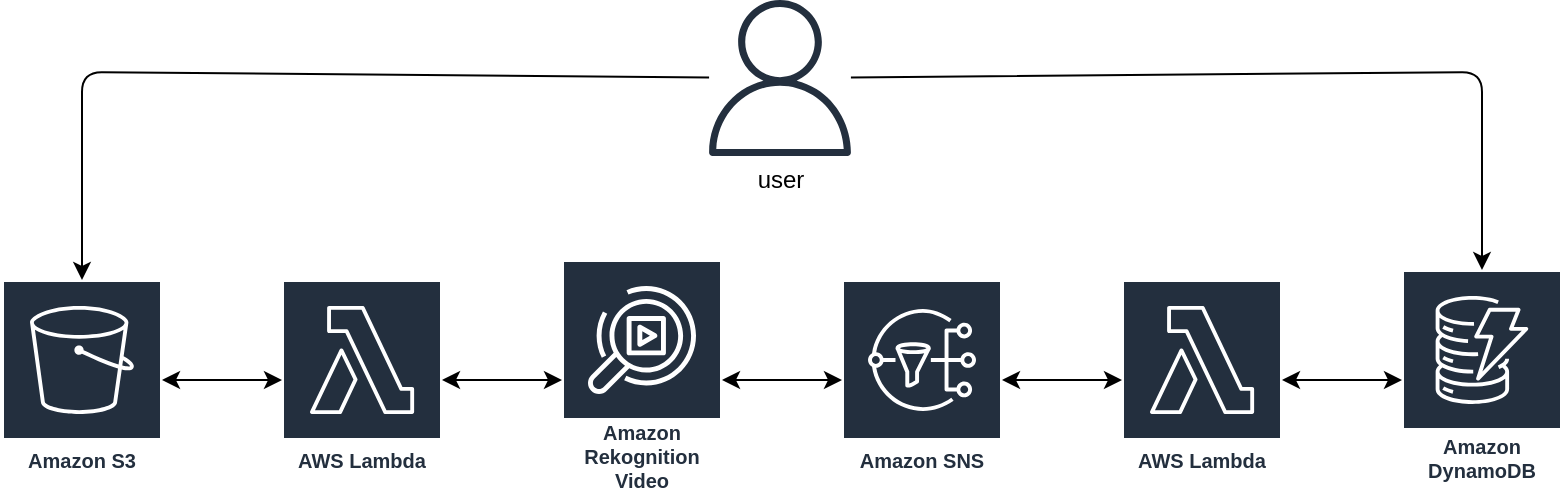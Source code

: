 <mxfile version="13.7.3" type="device"><diagram id="dFKf0FlmLKsExpSjIw3d" name="Page-1"><mxGraphModel dx="1694" dy="1137" grid="1" gridSize="10" guides="1" tooltips="1" connect="1" arrows="1" fold="1" page="1" pageScale="1" pageWidth="1100" pageHeight="850" math="0" shadow="0"><root><mxCell id="0"/><mxCell id="1" parent="0"/><mxCell id="zY2dAHojZE7tGwtpoBRG-1" value="AWS Lambda" style="outlineConnect=0;fontColor=#232F3E;gradientColor=none;strokeColor=#ffffff;fillColor=#232F3E;dashed=0;verticalLabelPosition=middle;verticalAlign=bottom;align=center;html=1;whiteSpace=wrap;fontSize=10;fontStyle=1;spacing=3;shape=mxgraph.aws4.productIcon;prIcon=mxgraph.aws4.lambda;" vertex="1" parent="1"><mxGeometry x="290" y="420" width="80" height="100" as="geometry"/></mxCell><mxCell id="zY2dAHojZE7tGwtpoBRG-2" value="Amazon S3" style="outlineConnect=0;fontColor=#232F3E;gradientColor=none;strokeColor=#ffffff;fillColor=#232F3E;dashed=0;verticalLabelPosition=middle;verticalAlign=bottom;align=center;html=1;whiteSpace=wrap;fontSize=10;fontStyle=1;spacing=3;shape=mxgraph.aws4.productIcon;prIcon=mxgraph.aws4.s3;" vertex="1" parent="1"><mxGeometry x="150" y="420" width="80" height="100" as="geometry"/></mxCell><mxCell id="zY2dAHojZE7tGwtpoBRG-3" value="" style="endArrow=classic;startArrow=classic;html=1;" edge="1" parent="1" source="zY2dAHojZE7tGwtpoBRG-2" target="zY2dAHojZE7tGwtpoBRG-1"><mxGeometry width="50" height="50" relative="1" as="geometry"><mxPoint x="330" y="650" as="sourcePoint"/><mxPoint x="380" y="600" as="targetPoint"/></mxGeometry></mxCell><mxCell id="zY2dAHojZE7tGwtpoBRG-4" value="Amazon Rekognition Video" style="outlineConnect=0;fontColor=#232F3E;gradientColor=none;strokeColor=#ffffff;fillColor=#232F3E;dashed=0;verticalLabelPosition=middle;verticalAlign=bottom;align=center;html=1;whiteSpace=wrap;fontSize=10;fontStyle=1;spacing=3;shape=mxgraph.aws4.productIcon;prIcon=mxgraph.aws4.rekognition_video;" vertex="1" parent="1"><mxGeometry x="430" y="410" width="80" height="120" as="geometry"/></mxCell><mxCell id="zY2dAHojZE7tGwtpoBRG-5" value="" style="endArrow=classic;startArrow=classic;html=1;" edge="1" parent="1" source="zY2dAHojZE7tGwtpoBRG-1" target="zY2dAHojZE7tGwtpoBRG-4"><mxGeometry width="50" height="50" relative="1" as="geometry"><mxPoint x="330" y="650" as="sourcePoint"/><mxPoint x="380" y="600" as="targetPoint"/></mxGeometry></mxCell><mxCell id="zY2dAHojZE7tGwtpoBRG-6" value="Amazon SNS" style="outlineConnect=0;fontColor=#232F3E;gradientColor=none;strokeColor=#ffffff;fillColor=#232F3E;dashed=0;verticalLabelPosition=middle;verticalAlign=bottom;align=center;html=1;whiteSpace=wrap;fontSize=10;fontStyle=1;spacing=3;shape=mxgraph.aws4.productIcon;prIcon=mxgraph.aws4.sns;" vertex="1" parent="1"><mxGeometry x="570" y="420" width="80" height="100" as="geometry"/></mxCell><mxCell id="zY2dAHojZE7tGwtpoBRG-7" value="" style="endArrow=classic;startArrow=classic;html=1;" edge="1" parent="1" source="zY2dAHojZE7tGwtpoBRG-4" target="zY2dAHojZE7tGwtpoBRG-6"><mxGeometry width="50" height="50" relative="1" as="geometry"><mxPoint x="330" y="550" as="sourcePoint"/><mxPoint x="380" y="500" as="targetPoint"/></mxGeometry></mxCell><mxCell id="zY2dAHojZE7tGwtpoBRG-8" value="AWS Lambda" style="outlineConnect=0;fontColor=#232F3E;gradientColor=none;strokeColor=#ffffff;fillColor=#232F3E;dashed=0;verticalLabelPosition=middle;verticalAlign=bottom;align=center;html=1;whiteSpace=wrap;fontSize=10;fontStyle=1;spacing=3;shape=mxgraph.aws4.productIcon;prIcon=mxgraph.aws4.lambda;" vertex="1" parent="1"><mxGeometry x="710" y="420" width="80" height="100" as="geometry"/></mxCell><mxCell id="zY2dAHojZE7tGwtpoBRG-9" value="" style="endArrow=classic;startArrow=classic;html=1;" edge="1" parent="1" source="zY2dAHojZE7tGwtpoBRG-6" target="zY2dAHojZE7tGwtpoBRG-8"><mxGeometry width="50" height="50" relative="1" as="geometry"><mxPoint x="570" y="520" as="sourcePoint"/><mxPoint x="620" y="470" as="targetPoint"/></mxGeometry></mxCell><mxCell id="zY2dAHojZE7tGwtpoBRG-10" value="Amazon DynamoDB" style="outlineConnect=0;fontColor=#232F3E;gradientColor=none;strokeColor=#ffffff;fillColor=#232F3E;dashed=0;verticalLabelPosition=middle;verticalAlign=bottom;align=center;html=1;whiteSpace=wrap;fontSize=10;fontStyle=1;spacing=3;shape=mxgraph.aws4.productIcon;prIcon=mxgraph.aws4.dynamodb;" vertex="1" parent="1"><mxGeometry x="850" y="415" width="80" height="110" as="geometry"/></mxCell><mxCell id="zY2dAHojZE7tGwtpoBRG-11" value="" style="endArrow=classic;startArrow=classic;html=1;" edge="1" parent="1" source="zY2dAHojZE7tGwtpoBRG-8" target="zY2dAHojZE7tGwtpoBRG-10"><mxGeometry width="50" height="50" relative="1" as="geometry"><mxPoint x="570" y="520" as="sourcePoint"/><mxPoint x="620" y="470" as="targetPoint"/></mxGeometry></mxCell><mxCell id="zY2dAHojZE7tGwtpoBRG-12" value="" style="outlineConnect=0;fontColor=#232F3E;gradientColor=none;fillColor=#232F3E;strokeColor=none;dashed=0;verticalLabelPosition=bottom;verticalAlign=top;align=center;html=1;fontSize=12;fontStyle=0;aspect=fixed;pointerEvents=1;shape=mxgraph.aws4.user;" vertex="1" parent="1"><mxGeometry x="500" y="280" width="78" height="78" as="geometry"/></mxCell><mxCell id="zY2dAHojZE7tGwtpoBRG-15" value="" style="endArrow=classic;html=1;" edge="1" parent="1" source="zY2dAHojZE7tGwtpoBRG-12" target="zY2dAHojZE7tGwtpoBRG-10"><mxGeometry width="50" height="50" relative="1" as="geometry"><mxPoint x="570" y="520" as="sourcePoint"/><mxPoint x="770" y="289" as="targetPoint"/><Array as="points"><mxPoint x="890" y="316"/></Array></mxGeometry></mxCell><mxCell id="zY2dAHojZE7tGwtpoBRG-19" value="" style="endArrow=classic;html=1;" edge="1" parent="1" source="zY2dAHojZE7tGwtpoBRG-12" target="zY2dAHojZE7tGwtpoBRG-2"><mxGeometry width="50" height="50" relative="1" as="geometry"><mxPoint x="188" y="290" as="sourcePoint"/><mxPoint x="170" y="340" as="targetPoint"/><Array as="points"><mxPoint x="190" y="316"/></Array></mxGeometry></mxCell><mxCell id="zY2dAHojZE7tGwtpoBRG-20" value="user" style="text;html=1;align=center;verticalAlign=middle;resizable=0;points=[];autosize=1;" vertex="1" parent="1"><mxGeometry x="519" y="360" width="40" height="20" as="geometry"/></mxCell></root></mxGraphModel></diagram></mxfile>
